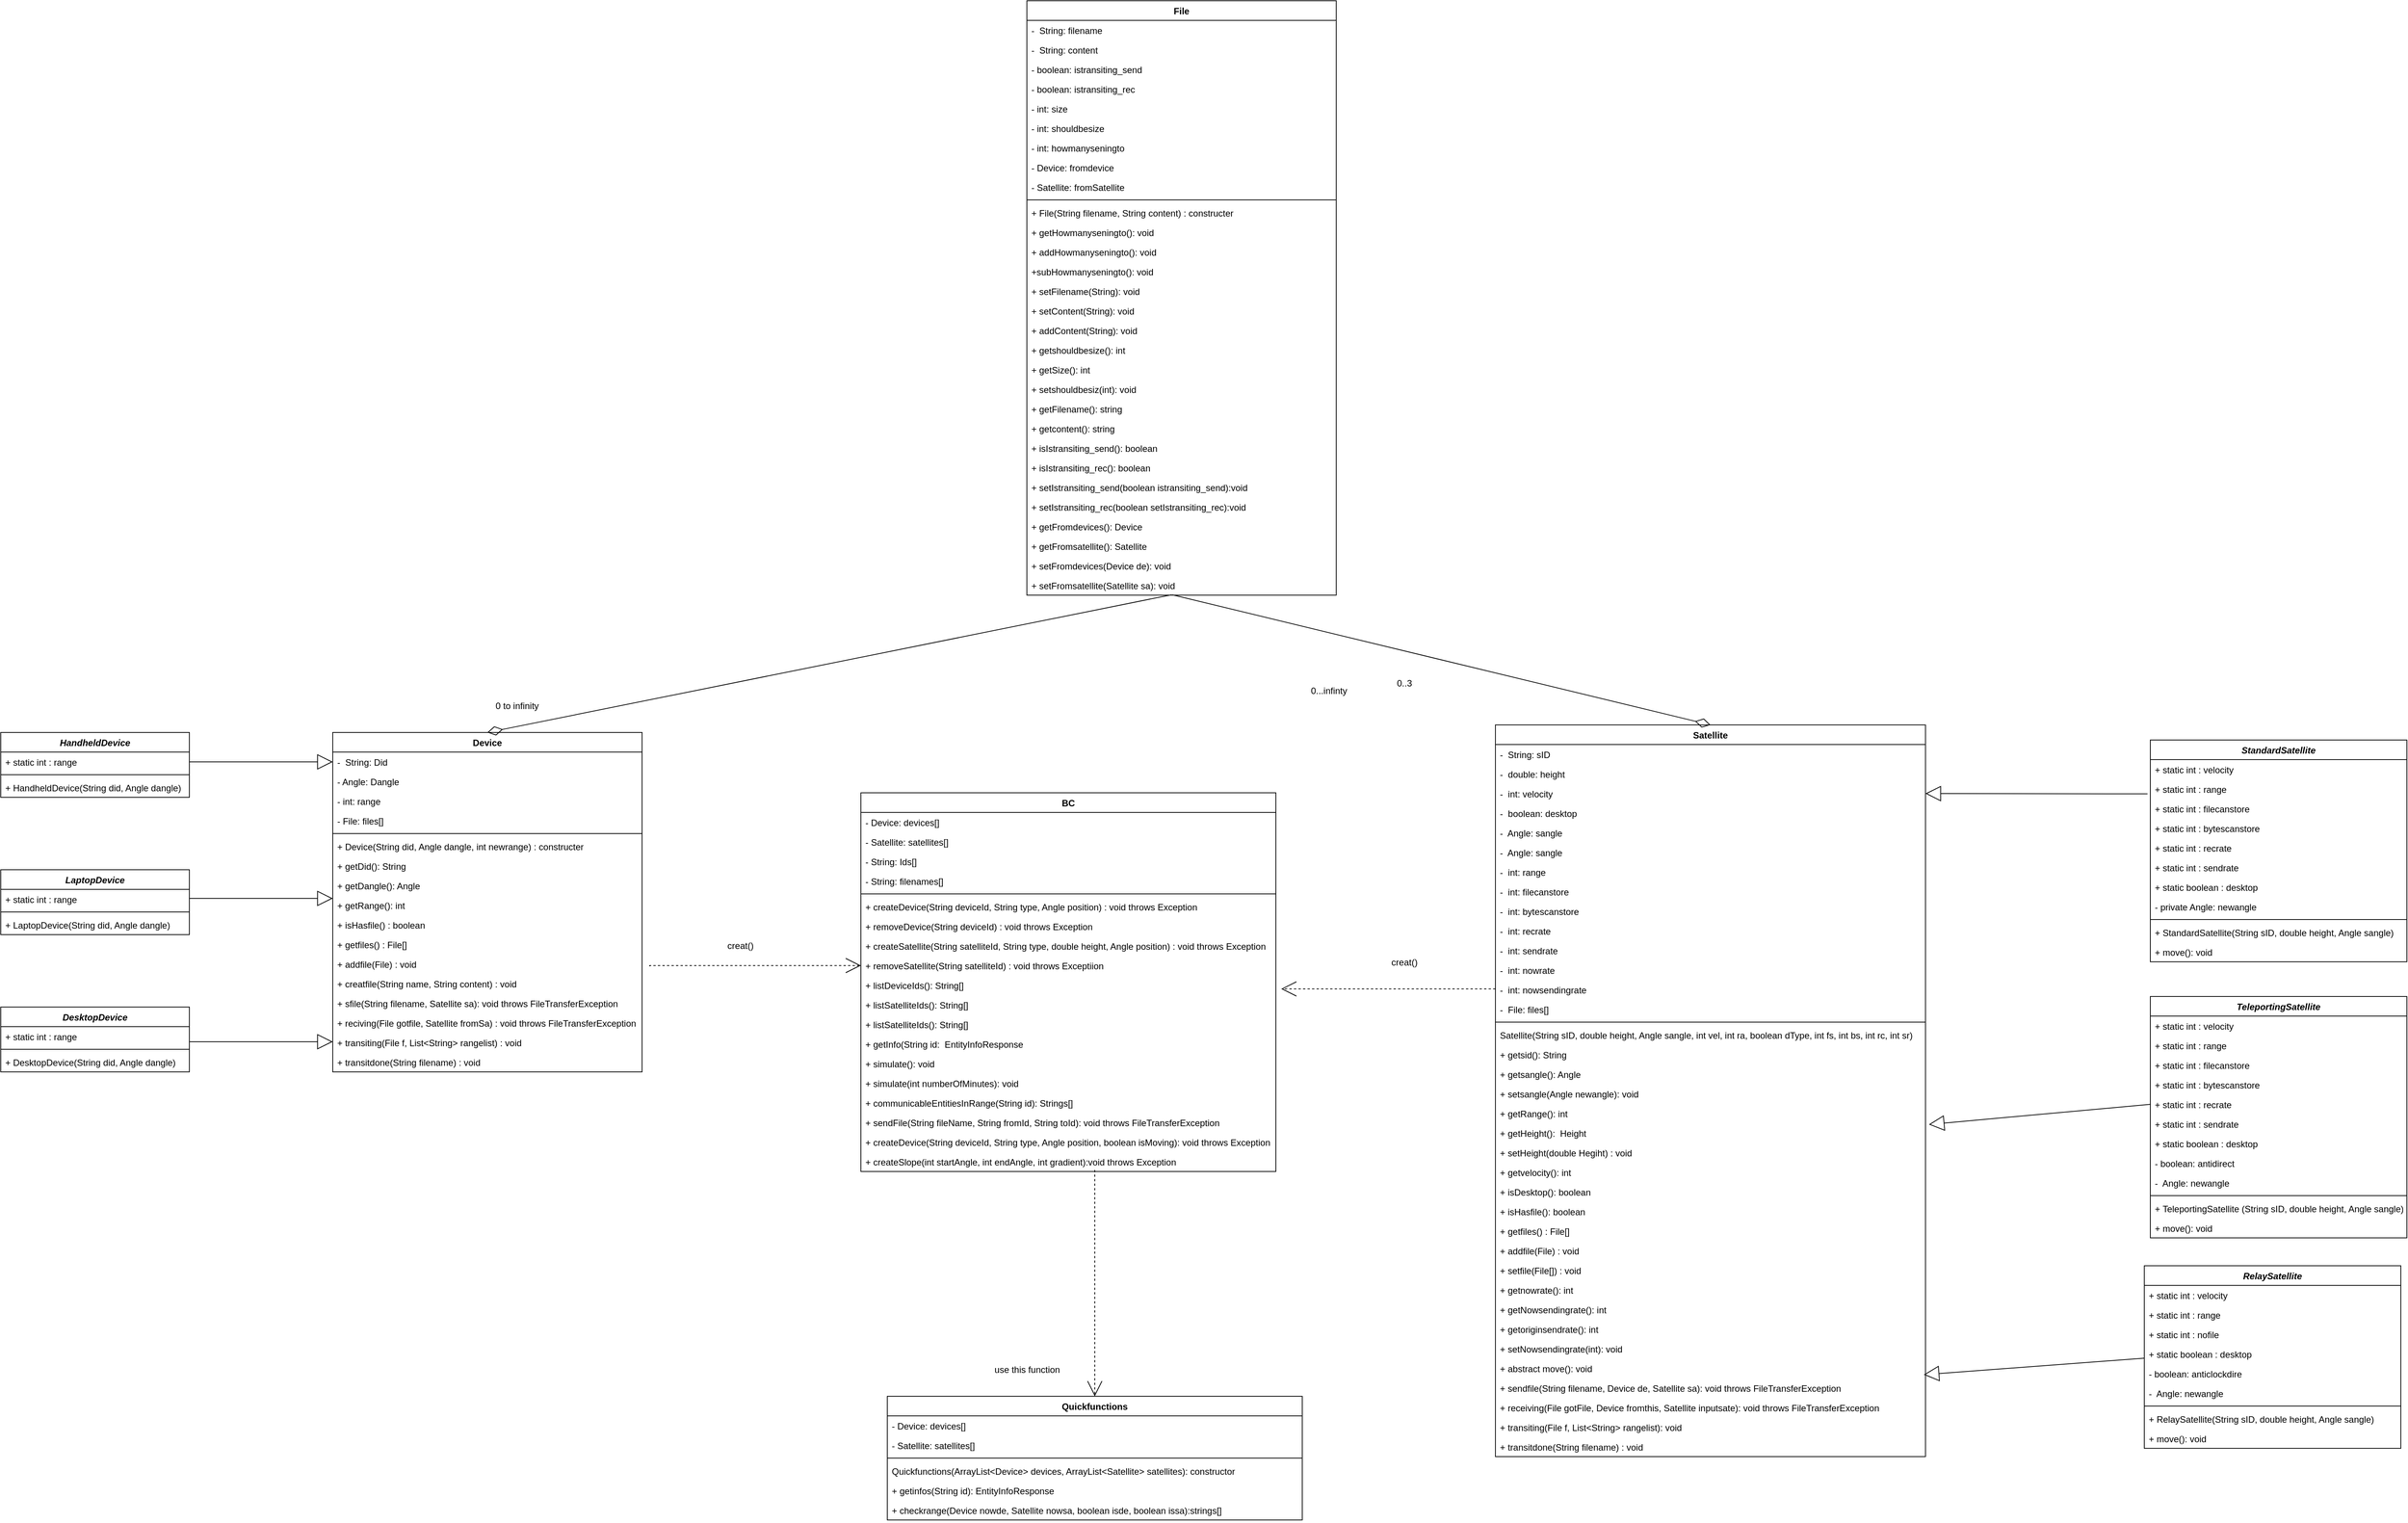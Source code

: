 <mxfile>
    <diagram id="swH7MTI8-7Vg_XgG2Zjn" name="Page-1">
        <mxGraphModel dx="3031" dy="1953" grid="1" gridSize="10" guides="1" tooltips="1" connect="1" arrows="1" fold="1" page="1" pageScale="1" pageWidth="827" pageHeight="1169" math="0" shadow="0">
            <root>
                <mxCell id="0"/>
                <mxCell id="1" parent="0"/>
                <mxCell id="2" value="Device" style="swimlane;fontStyle=1;align=center;verticalAlign=top;childLayout=stackLayout;horizontal=1;startSize=26;horizontalStack=0;resizeParent=1;resizeParentMax=0;resizeLast=0;collapsible=1;marginBottom=0;" vertex="1" parent="1">
                    <mxGeometry x="-300" y="220" width="410" height="450" as="geometry"/>
                </mxCell>
                <mxCell id="3" value="-  String: Did" style="text;strokeColor=none;fillColor=none;align=left;verticalAlign=top;spacingLeft=4;spacingRight=4;overflow=hidden;rotatable=0;points=[[0,0.5],[1,0.5]];portConstraint=eastwest;" vertex="1" parent="2">
                    <mxGeometry y="26" width="410" height="26" as="geometry"/>
                </mxCell>
                <mxCell id="7" value="- Angle: Dangle" style="text;strokeColor=none;fillColor=none;align=left;verticalAlign=top;spacingLeft=4;spacingRight=4;overflow=hidden;rotatable=0;points=[[0,0.5],[1,0.5]];portConstraint=eastwest;" vertex="1" parent="2">
                    <mxGeometry y="52" width="410" height="26" as="geometry"/>
                </mxCell>
                <mxCell id="8" value="- int: range" style="text;strokeColor=none;fillColor=none;align=left;verticalAlign=top;spacingLeft=4;spacingRight=4;overflow=hidden;rotatable=0;points=[[0,0.5],[1,0.5]];portConstraint=eastwest;" vertex="1" parent="2">
                    <mxGeometry y="78" width="410" height="26" as="geometry"/>
                </mxCell>
                <mxCell id="4" value="- File: files[]" style="text;strokeColor=none;fillColor=none;align=left;verticalAlign=top;spacingLeft=4;spacingRight=4;overflow=hidden;rotatable=0;points=[[0,0.5],[1,0.5]];portConstraint=eastwest;" vertex="1" parent="2">
                    <mxGeometry y="104" width="410" height="26" as="geometry"/>
                </mxCell>
                <mxCell id="5" value="" style="line;strokeWidth=1;fillColor=none;align=left;verticalAlign=middle;spacingTop=-1;spacingLeft=3;spacingRight=3;rotatable=0;labelPosition=right;points=[];portConstraint=eastwest;strokeColor=inherit;" vertex="1" parent="2">
                    <mxGeometry y="130" width="410" height="8" as="geometry"/>
                </mxCell>
                <mxCell id="6" value="+ Device(String did, Angle dangle, int newrange) : constructer" style="text;strokeColor=none;fillColor=none;align=left;verticalAlign=top;spacingLeft=4;spacingRight=4;overflow=hidden;rotatable=0;points=[[0,0.5],[1,0.5]];portConstraint=eastwest;" vertex="1" parent="2">
                    <mxGeometry y="138" width="410" height="26" as="geometry"/>
                </mxCell>
                <mxCell id="10" value="+ getDid(): String" style="text;strokeColor=none;fillColor=none;align=left;verticalAlign=top;spacingLeft=4;spacingRight=4;overflow=hidden;rotatable=0;points=[[0,0.5],[1,0.5]];portConstraint=eastwest;" vertex="1" parent="2">
                    <mxGeometry y="164" width="410" height="26" as="geometry"/>
                </mxCell>
                <mxCell id="11" value="+ getDangle(): Angle" style="text;strokeColor=none;fillColor=none;align=left;verticalAlign=top;spacingLeft=4;spacingRight=4;overflow=hidden;rotatable=0;points=[[0,0.5],[1,0.5]];portConstraint=eastwest;" vertex="1" parent="2">
                    <mxGeometry y="190" width="410" height="26" as="geometry"/>
                </mxCell>
                <mxCell id="13" value="+ getRange(): int" style="text;strokeColor=none;fillColor=none;align=left;verticalAlign=top;spacingLeft=4;spacingRight=4;overflow=hidden;rotatable=0;points=[[0,0.5],[1,0.5]];portConstraint=eastwest;" vertex="1" parent="2">
                    <mxGeometry y="216" width="410" height="26" as="geometry"/>
                </mxCell>
                <mxCell id="14" value="+ isHasfile() : boolean" style="text;strokeColor=none;fillColor=none;align=left;verticalAlign=top;spacingLeft=4;spacingRight=4;overflow=hidden;rotatable=0;points=[[0,0.5],[1,0.5]];portConstraint=eastwest;" vertex="1" parent="2">
                    <mxGeometry y="242" width="410" height="26" as="geometry"/>
                </mxCell>
                <mxCell id="15" value="+ getfiles() : File[]" style="text;strokeColor=none;fillColor=none;align=left;verticalAlign=top;spacingLeft=4;spacingRight=4;overflow=hidden;rotatable=0;points=[[0,0.5],[1,0.5]];portConstraint=eastwest;" vertex="1" parent="2">
                    <mxGeometry y="268" width="410" height="26" as="geometry"/>
                </mxCell>
                <mxCell id="16" value="+ addfile(File) : void" style="text;strokeColor=none;fillColor=none;align=left;verticalAlign=top;spacingLeft=4;spacingRight=4;overflow=hidden;rotatable=0;points=[[0,0.5],[1,0.5]];portConstraint=eastwest;" vertex="1" parent="2">
                    <mxGeometry y="294" width="410" height="26" as="geometry"/>
                </mxCell>
                <mxCell id="17" value="+ creatfile(String name, String content) : void" style="text;strokeColor=none;fillColor=none;align=left;verticalAlign=top;spacingLeft=4;spacingRight=4;overflow=hidden;rotatable=0;points=[[0,0.5],[1,0.5]];portConstraint=eastwest;" vertex="1" parent="2">
                    <mxGeometry y="320" width="410" height="26" as="geometry"/>
                </mxCell>
                <mxCell id="18" value="+ sfile(String filename, Satellite sa): void throws FileTransferException " style="text;strokeColor=none;fillColor=none;align=left;verticalAlign=top;spacingLeft=4;spacingRight=4;overflow=hidden;rotatable=0;points=[[0,0.5],[1,0.5]];portConstraint=eastwest;" vertex="1" parent="2">
                    <mxGeometry y="346" width="410" height="26" as="geometry"/>
                </mxCell>
                <mxCell id="19" value="+ reciving(File gotfile, Satellite fromSa) : void throws FileTransferException " style="text;strokeColor=none;fillColor=none;align=left;verticalAlign=top;spacingLeft=4;spacingRight=4;overflow=hidden;rotatable=0;points=[[0,0.5],[1,0.5]];portConstraint=eastwest;" vertex="1" parent="2">
                    <mxGeometry y="372" width="410" height="26" as="geometry"/>
                </mxCell>
                <mxCell id="20" value="+ transiting(File f, List&lt;String&gt; rangelist) : void" style="text;strokeColor=none;fillColor=none;align=left;verticalAlign=top;spacingLeft=4;spacingRight=4;overflow=hidden;rotatable=0;points=[[0,0.5],[1,0.5]];portConstraint=eastwest;" vertex="1" parent="2">
                    <mxGeometry y="398" width="410" height="26" as="geometry"/>
                </mxCell>
                <mxCell id="21" value="+ transitdone(String filename) : void" style="text;strokeColor=none;fillColor=none;align=left;verticalAlign=top;spacingLeft=4;spacingRight=4;overflow=hidden;rotatable=0;points=[[0,0.5],[1,0.5]];portConstraint=eastwest;" vertex="1" parent="2">
                    <mxGeometry y="424" width="410" height="26" as="geometry"/>
                </mxCell>
                <mxCell id="22" value="DesktopDevice" style="swimlane;fontStyle=3;align=center;verticalAlign=top;childLayout=stackLayout;horizontal=1;startSize=26;horizontalStack=0;resizeParent=1;resizeParentMax=0;resizeLast=0;collapsible=1;marginBottom=0;" vertex="1" parent="1">
                    <mxGeometry x="-740" y="584" width="250" height="86" as="geometry"/>
                </mxCell>
                <mxCell id="24" value="+ static int : range" style="text;strokeColor=none;fillColor=none;align=left;verticalAlign=top;spacingLeft=4;spacingRight=4;overflow=hidden;rotatable=0;points=[[0,0.5],[1,0.5]];portConstraint=eastwest;" vertex="1" parent="22">
                    <mxGeometry y="26" width="250" height="26" as="geometry"/>
                </mxCell>
                <mxCell id="25" value="" style="line;strokeWidth=1;fillColor=none;align=left;verticalAlign=middle;spacingTop=-1;spacingLeft=3;spacingRight=3;rotatable=0;labelPosition=right;points=[];portConstraint=eastwest;strokeColor=inherit;" vertex="1" parent="22">
                    <mxGeometry y="52" width="250" height="8" as="geometry"/>
                </mxCell>
                <mxCell id="26" value="+ DesktopDevice(String did, Angle dangle)" style="text;strokeColor=none;fillColor=none;align=left;verticalAlign=top;spacingLeft=4;spacingRight=4;overflow=hidden;rotatable=0;points=[[0,0.5],[1,0.5]];portConstraint=eastwest;" vertex="1" parent="22">
                    <mxGeometry y="60" width="250" height="26" as="geometry"/>
                </mxCell>
                <mxCell id="29" value="HandheldDevice" style="swimlane;fontStyle=3;align=center;verticalAlign=top;childLayout=stackLayout;horizontal=1;startSize=26;horizontalStack=0;resizeParent=1;resizeParentMax=0;resizeLast=0;collapsible=1;marginBottom=0;" vertex="1" parent="1">
                    <mxGeometry x="-740" y="220" width="250" height="86" as="geometry"/>
                </mxCell>
                <mxCell id="30" value="+ static int : range" style="text;strokeColor=none;fillColor=none;align=left;verticalAlign=top;spacingLeft=4;spacingRight=4;overflow=hidden;rotatable=0;points=[[0,0.5],[1,0.5]];portConstraint=eastwest;" vertex="1" parent="29">
                    <mxGeometry y="26" width="250" height="26" as="geometry"/>
                </mxCell>
                <mxCell id="31" value="" style="line;strokeWidth=1;fillColor=none;align=left;verticalAlign=middle;spacingTop=-1;spacingLeft=3;spacingRight=3;rotatable=0;labelPosition=right;points=[];portConstraint=eastwest;strokeColor=inherit;" vertex="1" parent="29">
                    <mxGeometry y="52" width="250" height="8" as="geometry"/>
                </mxCell>
                <mxCell id="32" value="+ HandheldDevice(String did, Angle dangle)" style="text;strokeColor=none;fillColor=none;align=left;verticalAlign=top;spacingLeft=4;spacingRight=4;overflow=hidden;rotatable=0;points=[[0,0.5],[1,0.5]];portConstraint=eastwest;" vertex="1" parent="29">
                    <mxGeometry y="60" width="250" height="26" as="geometry"/>
                </mxCell>
                <mxCell id="33" value="LaptopDevice" style="swimlane;fontStyle=3;align=center;verticalAlign=top;childLayout=stackLayout;horizontal=1;startSize=26;horizontalStack=0;resizeParent=1;resizeParentMax=0;resizeLast=0;collapsible=1;marginBottom=0;" vertex="1" parent="1">
                    <mxGeometry x="-740" y="402" width="250" height="86" as="geometry"/>
                </mxCell>
                <mxCell id="34" value="+ static int : range" style="text;strokeColor=none;fillColor=none;align=left;verticalAlign=top;spacingLeft=4;spacingRight=4;overflow=hidden;rotatable=0;points=[[0,0.5],[1,0.5]];portConstraint=eastwest;" vertex="1" parent="33">
                    <mxGeometry y="26" width="250" height="26" as="geometry"/>
                </mxCell>
                <mxCell id="35" value="" style="line;strokeWidth=1;fillColor=none;align=left;verticalAlign=middle;spacingTop=-1;spacingLeft=3;spacingRight=3;rotatable=0;labelPosition=right;points=[];portConstraint=eastwest;strokeColor=inherit;" vertex="1" parent="33">
                    <mxGeometry y="52" width="250" height="8" as="geometry"/>
                </mxCell>
                <mxCell id="36" value="+ LaptopDevice(String did, Angle dangle)" style="text;strokeColor=none;fillColor=none;align=left;verticalAlign=top;spacingLeft=4;spacingRight=4;overflow=hidden;rotatable=0;points=[[0,0.5],[1,0.5]];portConstraint=eastwest;" vertex="1" parent="33">
                    <mxGeometry y="60" width="250" height="26" as="geometry"/>
                </mxCell>
                <mxCell id="38" style="edgeStyle=none;rounded=0;html=1;strokeColor=default;endArrow=block;endFill=0;endSize=18;exitX=1;exitY=0.5;exitDx=0;exitDy=0;entryX=0;entryY=0.5;entryDx=0;entryDy=0;" edge="1" parent="1" source="30" target="3">
                    <mxGeometry relative="1" as="geometry">
                        <Array as="points"/>
                        <mxPoint x="-540" y="527" as="sourcePoint"/>
                        <mxPoint x="-330" y="270" as="targetPoint"/>
                    </mxGeometry>
                </mxCell>
                <mxCell id="39" style="edgeStyle=none;rounded=0;html=1;strokeColor=default;endArrow=block;endFill=0;endSize=18;exitX=1;exitY=0.5;exitDx=0;exitDy=0;entryX=0;entryY=0.5;entryDx=0;entryDy=0;" edge="1" parent="1">
                    <mxGeometry relative="1" as="geometry">
                        <Array as="points"/>
                        <mxPoint x="-490.0" y="440" as="sourcePoint"/>
                        <mxPoint x="-300" y="440" as="targetPoint"/>
                    </mxGeometry>
                </mxCell>
                <mxCell id="40" style="edgeStyle=none;rounded=0;html=1;strokeColor=default;endArrow=block;endFill=0;endSize=18;exitX=1;exitY=0.5;exitDx=0;exitDy=0;entryX=0;entryY=0.5;entryDx=0;entryDy=0;" edge="1" parent="1">
                    <mxGeometry relative="1" as="geometry">
                        <Array as="points"/>
                        <mxPoint x="-490.0" y="630" as="sourcePoint"/>
                        <mxPoint x="-300" y="630" as="targetPoint"/>
                    </mxGeometry>
                </mxCell>
                <mxCell id="41" value="Satellite" style="swimlane;fontStyle=1;align=center;verticalAlign=top;childLayout=stackLayout;horizontal=1;startSize=26;horizontalStack=0;resizeParent=1;resizeParentMax=0;resizeLast=0;collapsible=1;marginBottom=0;" vertex="1" parent="1">
                    <mxGeometry x="1241" y="210" width="570" height="970" as="geometry"/>
                </mxCell>
                <mxCell id="42" value="-  String: sID" style="text;strokeColor=none;fillColor=none;align=left;verticalAlign=top;spacingLeft=4;spacingRight=4;overflow=hidden;rotatable=0;points=[[0,0.5],[1,0.5]];portConstraint=eastwest;" vertex="1" parent="41">
                    <mxGeometry y="26" width="570" height="26" as="geometry"/>
                </mxCell>
                <mxCell id="59" value="-  double: height" style="text;strokeColor=none;fillColor=none;align=left;verticalAlign=top;spacingLeft=4;spacingRight=4;overflow=hidden;rotatable=0;points=[[0,0.5],[1,0.5]];portConstraint=eastwest;" vertex="1" parent="41">
                    <mxGeometry y="52" width="570" height="26" as="geometry"/>
                </mxCell>
                <mxCell id="60" value="-  int: velocity" style="text;strokeColor=none;fillColor=none;align=left;verticalAlign=top;spacingLeft=4;spacingRight=4;overflow=hidden;rotatable=0;points=[[0,0.5],[1,0.5]];portConstraint=eastwest;" vertex="1" parent="41">
                    <mxGeometry y="78" width="570" height="26" as="geometry"/>
                </mxCell>
                <mxCell id="61" value="-  boolean: desktop" style="text;strokeColor=none;fillColor=none;align=left;verticalAlign=top;spacingLeft=4;spacingRight=4;overflow=hidden;rotatable=0;points=[[0,0.5],[1,0.5]];portConstraint=eastwest;" vertex="1" parent="41">
                    <mxGeometry y="104" width="570" height="26" as="geometry"/>
                </mxCell>
                <mxCell id="191" value="-  Angle: sangle" style="text;strokeColor=none;fillColor=none;align=left;verticalAlign=top;spacingLeft=4;spacingRight=4;overflow=hidden;rotatable=0;points=[[0,0.5],[1,0.5]];portConstraint=eastwest;" vertex="1" parent="41">
                    <mxGeometry y="130" width="570" height="26" as="geometry"/>
                </mxCell>
                <mxCell id="43" value="-  Angle: sangle" style="text;strokeColor=none;fillColor=none;align=left;verticalAlign=top;spacingLeft=4;spacingRight=4;overflow=hidden;rotatable=0;points=[[0,0.5],[1,0.5]];portConstraint=eastwest;" vertex="1" parent="41">
                    <mxGeometry y="156" width="570" height="26" as="geometry"/>
                </mxCell>
                <mxCell id="44" value="-  int: range" style="text;strokeColor=none;fillColor=none;align=left;verticalAlign=top;spacingLeft=4;spacingRight=4;overflow=hidden;rotatable=0;points=[[0,0.5],[1,0.5]];portConstraint=eastwest;" vertex="1" parent="41">
                    <mxGeometry y="182" width="570" height="26" as="geometry"/>
                </mxCell>
                <mxCell id="45" value="-  int: filecanstore" style="text;strokeColor=none;fillColor=none;align=left;verticalAlign=top;spacingLeft=4;spacingRight=4;overflow=hidden;rotatable=0;points=[[0,0.5],[1,0.5]];portConstraint=eastwest;" vertex="1" parent="41">
                    <mxGeometry y="208" width="570" height="26" as="geometry"/>
                </mxCell>
                <mxCell id="62" value="-  int: bytescanstore" style="text;strokeColor=none;fillColor=none;align=left;verticalAlign=top;spacingLeft=4;spacingRight=4;overflow=hidden;rotatable=0;points=[[0,0.5],[1,0.5]];portConstraint=eastwest;" vertex="1" parent="41">
                    <mxGeometry y="234" width="570" height="26" as="geometry"/>
                </mxCell>
                <mxCell id="63" value="-  int: recrate" style="text;strokeColor=none;fillColor=none;align=left;verticalAlign=top;spacingLeft=4;spacingRight=4;overflow=hidden;rotatable=0;points=[[0,0.5],[1,0.5]];portConstraint=eastwest;" vertex="1" parent="41">
                    <mxGeometry y="260" width="570" height="26" as="geometry"/>
                </mxCell>
                <mxCell id="64" value="-  int: sendrate" style="text;strokeColor=none;fillColor=none;align=left;verticalAlign=top;spacingLeft=4;spacingRight=4;overflow=hidden;rotatable=0;points=[[0,0.5],[1,0.5]];portConstraint=eastwest;" vertex="1" parent="41">
                    <mxGeometry y="286" width="570" height="26" as="geometry"/>
                </mxCell>
                <mxCell id="65" value="-  int: nowrate" style="text;strokeColor=none;fillColor=none;align=left;verticalAlign=top;spacingLeft=4;spacingRight=4;overflow=hidden;rotatable=0;points=[[0,0.5],[1,0.5]];portConstraint=eastwest;" vertex="1" parent="41">
                    <mxGeometry y="312" width="570" height="26" as="geometry"/>
                </mxCell>
                <mxCell id="66" value="-  int: nowsendingrate" style="text;strokeColor=none;fillColor=none;align=left;verticalAlign=top;spacingLeft=4;spacingRight=4;overflow=hidden;rotatable=0;points=[[0,0.5],[1,0.5]];portConstraint=eastwest;" vertex="1" parent="41">
                    <mxGeometry y="338" width="570" height="26" as="geometry"/>
                </mxCell>
                <mxCell id="67" value="-  File: files[]" style="text;strokeColor=none;fillColor=none;align=left;verticalAlign=top;spacingLeft=4;spacingRight=4;overflow=hidden;rotatable=0;points=[[0,0.5],[1,0.5]];portConstraint=eastwest;" vertex="1" parent="41">
                    <mxGeometry y="364" width="570" height="26" as="geometry"/>
                </mxCell>
                <mxCell id="46" value="" style="line;strokeWidth=1;fillColor=none;align=left;verticalAlign=middle;spacingTop=-1;spacingLeft=3;spacingRight=3;rotatable=0;labelPosition=right;points=[];portConstraint=eastwest;strokeColor=inherit;" vertex="1" parent="41">
                    <mxGeometry y="390" width="570" height="8" as="geometry"/>
                </mxCell>
                <mxCell id="47" value="Satellite(String sID, double height, Angle sangle, int vel, int ra, boolean dType, int fs, int bs, int rc, int sr)" style="text;strokeColor=none;fillColor=none;align=left;verticalAlign=top;spacingLeft=4;spacingRight=4;overflow=hidden;rotatable=0;points=[[0,0.5],[1,0.5]];portConstraint=eastwest;" vertex="1" parent="41">
                    <mxGeometry y="398" width="570" height="26" as="geometry"/>
                </mxCell>
                <mxCell id="48" value="+ getsid(): String" style="text;strokeColor=none;fillColor=none;align=left;verticalAlign=top;spacingLeft=4;spacingRight=4;overflow=hidden;rotatable=0;points=[[0,0.5],[1,0.5]];portConstraint=eastwest;" vertex="1" parent="41">
                    <mxGeometry y="424" width="570" height="26" as="geometry"/>
                </mxCell>
                <mxCell id="49" value="+ getsangle(): Angle" style="text;strokeColor=none;fillColor=none;align=left;verticalAlign=top;spacingLeft=4;spacingRight=4;overflow=hidden;rotatable=0;points=[[0,0.5],[1,0.5]];portConstraint=eastwest;" vertex="1" parent="41">
                    <mxGeometry y="450" width="570" height="26" as="geometry"/>
                </mxCell>
                <mxCell id="73" value="+ setsangle(Angle newangle): void" style="text;strokeColor=none;fillColor=none;align=left;verticalAlign=top;spacingLeft=4;spacingRight=4;overflow=hidden;rotatable=0;points=[[0,0.5],[1,0.5]];portConstraint=eastwest;" vertex="1" parent="41">
                    <mxGeometry y="476" width="570" height="26" as="geometry"/>
                </mxCell>
                <mxCell id="50" value="+ getRange(): int" style="text;strokeColor=none;fillColor=none;align=left;verticalAlign=top;spacingLeft=4;spacingRight=4;overflow=hidden;rotatable=0;points=[[0,0.5],[1,0.5]];portConstraint=eastwest;" vertex="1" parent="41">
                    <mxGeometry y="502" width="570" height="26" as="geometry"/>
                </mxCell>
                <mxCell id="71" value="+ getHeight():  Height" style="text;strokeColor=none;fillColor=none;align=left;verticalAlign=top;spacingLeft=4;spacingRight=4;overflow=hidden;rotatable=0;points=[[0,0.5],[1,0.5]];portConstraint=eastwest;" vertex="1" parent="41">
                    <mxGeometry y="528" width="570" height="26" as="geometry"/>
                </mxCell>
                <mxCell id="72" value="+ setHeight(double Hegiht) : void" style="text;strokeColor=none;fillColor=none;align=left;verticalAlign=top;spacingLeft=4;spacingRight=4;overflow=hidden;rotatable=0;points=[[0,0.5],[1,0.5]];portConstraint=eastwest;" vertex="1" parent="41">
                    <mxGeometry y="554" width="570" height="26" as="geometry"/>
                </mxCell>
                <mxCell id="68" value="+ getvelocity(): int" style="text;strokeColor=none;fillColor=none;align=left;verticalAlign=top;spacingLeft=4;spacingRight=4;overflow=hidden;rotatable=0;points=[[0,0.5],[1,0.5]];portConstraint=eastwest;" vertex="1" parent="41">
                    <mxGeometry y="580" width="570" height="26" as="geometry"/>
                </mxCell>
                <mxCell id="69" value="+ isDesktop(): boolean" style="text;strokeColor=none;fillColor=none;align=left;verticalAlign=top;spacingLeft=4;spacingRight=4;overflow=hidden;rotatable=0;points=[[0,0.5],[1,0.5]];portConstraint=eastwest;" vertex="1" parent="41">
                    <mxGeometry y="606" width="570" height="26" as="geometry"/>
                </mxCell>
                <mxCell id="51" value="+ isHasfile(): boolean" style="text;strokeColor=none;fillColor=none;align=left;verticalAlign=top;spacingLeft=4;spacingRight=4;overflow=hidden;rotatable=0;points=[[0,0.5],[1,0.5]];portConstraint=eastwest;" vertex="1" parent="41">
                    <mxGeometry y="632" width="570" height="26" as="geometry"/>
                </mxCell>
                <mxCell id="52" value="+ getfiles() : File[]" style="text;strokeColor=none;fillColor=none;align=left;verticalAlign=top;spacingLeft=4;spacingRight=4;overflow=hidden;rotatable=0;points=[[0,0.5],[1,0.5]];portConstraint=eastwest;" vertex="1" parent="41">
                    <mxGeometry y="658" width="570" height="26" as="geometry"/>
                </mxCell>
                <mxCell id="53" value="+ addfile(File) : void" style="text;strokeColor=none;fillColor=none;align=left;verticalAlign=top;spacingLeft=4;spacingRight=4;overflow=hidden;rotatable=0;points=[[0,0.5],[1,0.5]];portConstraint=eastwest;" vertex="1" parent="41">
                    <mxGeometry y="684" width="570" height="26" as="geometry"/>
                </mxCell>
                <mxCell id="70" value="+ setfile(File[]) : void" style="text;strokeColor=none;fillColor=none;align=left;verticalAlign=top;spacingLeft=4;spacingRight=4;overflow=hidden;rotatable=0;points=[[0,0.5],[1,0.5]];portConstraint=eastwest;" vertex="1" parent="41">
                    <mxGeometry y="710" width="570" height="26" as="geometry"/>
                </mxCell>
                <mxCell id="74" value="+ getnowrate(): int" style="text;strokeColor=none;fillColor=none;align=left;verticalAlign=top;spacingLeft=4;spacingRight=4;overflow=hidden;rotatable=0;points=[[0,0.5],[1,0.5]];portConstraint=eastwest;" vertex="1" parent="41">
                    <mxGeometry y="736" width="570" height="26" as="geometry"/>
                </mxCell>
                <mxCell id="77" value="+ getNowsendingrate(): int" style="text;strokeColor=none;fillColor=none;align=left;verticalAlign=top;spacingLeft=4;spacingRight=4;overflow=hidden;rotatable=0;points=[[0,0.5],[1,0.5]];portConstraint=eastwest;" vertex="1" parent="41">
                    <mxGeometry y="762" width="570" height="26" as="geometry"/>
                </mxCell>
                <mxCell id="76" value="+ getoriginsendrate(): int" style="text;strokeColor=none;fillColor=none;align=left;verticalAlign=top;spacingLeft=4;spacingRight=4;overflow=hidden;rotatable=0;points=[[0,0.5],[1,0.5]];portConstraint=eastwest;" vertex="1" parent="41">
                    <mxGeometry y="788" width="570" height="26" as="geometry"/>
                </mxCell>
                <mxCell id="78" value="+ setNowsendingrate(int): void&#10;&#10;" style="text;strokeColor=none;fillColor=none;align=left;verticalAlign=top;spacingLeft=4;spacingRight=4;overflow=hidden;rotatable=0;points=[[0,0.5],[1,0.5]];portConstraint=eastwest;" vertex="1" parent="41">
                    <mxGeometry y="814" width="570" height="26" as="geometry"/>
                </mxCell>
                <mxCell id="75" value="+ abstract move(): void" style="text;strokeColor=none;fillColor=none;align=left;verticalAlign=top;spacingLeft=4;spacingRight=4;overflow=hidden;rotatable=0;points=[[0,0.5],[1,0.5]];portConstraint=eastwest;" vertex="1" parent="41">
                    <mxGeometry y="840" width="570" height="26" as="geometry"/>
                </mxCell>
                <mxCell id="55" value="+ sendfile(String filename, Device de, Satellite sa): void throws FileTransferException " style="text;strokeColor=none;fillColor=none;align=left;verticalAlign=top;spacingLeft=4;spacingRight=4;overflow=hidden;rotatable=0;points=[[0,0.5],[1,0.5]];portConstraint=eastwest;" vertex="1" parent="41">
                    <mxGeometry y="866" width="570" height="26" as="geometry"/>
                </mxCell>
                <mxCell id="56" value="+ receiving(File gotFile, Device fromthis, Satellite inputsate): void throws FileTransferException " style="text;strokeColor=none;fillColor=none;align=left;verticalAlign=top;spacingLeft=4;spacingRight=4;overflow=hidden;rotatable=0;points=[[0,0.5],[1,0.5]];portConstraint=eastwest;" vertex="1" parent="41">
                    <mxGeometry y="892" width="570" height="26" as="geometry"/>
                </mxCell>
                <mxCell id="57" value="+ transiting(File f, List&lt;String&gt; rangelist): void&#10;" style="text;strokeColor=none;fillColor=none;align=left;verticalAlign=top;spacingLeft=4;spacingRight=4;overflow=hidden;rotatable=0;points=[[0,0.5],[1,0.5]];portConstraint=eastwest;" vertex="1" parent="41">
                    <mxGeometry y="918" width="570" height="26" as="geometry"/>
                </mxCell>
                <mxCell id="58" value="+ transitdone(String filename) : void" style="text;strokeColor=none;fillColor=none;align=left;verticalAlign=top;spacingLeft=4;spacingRight=4;overflow=hidden;rotatable=0;points=[[0,0.5],[1,0.5]];portConstraint=eastwest;" vertex="1" parent="41">
                    <mxGeometry y="944" width="570" height="26" as="geometry"/>
                </mxCell>
                <mxCell id="79" value="StandardSatellite" style="swimlane;fontStyle=3;align=center;verticalAlign=top;childLayout=stackLayout;horizontal=1;startSize=26;horizontalStack=0;resizeParent=1;resizeParentMax=0;resizeLast=0;collapsible=1;marginBottom=0;" vertex="1" parent="1">
                    <mxGeometry x="2109" y="230" width="340" height="294" as="geometry"/>
                </mxCell>
                <mxCell id="80" value="+ static int : velocity" style="text;strokeColor=none;fillColor=none;align=left;verticalAlign=top;spacingLeft=4;spacingRight=4;overflow=hidden;rotatable=0;points=[[0,0.5],[1,0.5]];portConstraint=eastwest;" vertex="1" parent="79">
                    <mxGeometry y="26" width="340" height="26" as="geometry"/>
                </mxCell>
                <mxCell id="83" value="+ static int : range" style="text;strokeColor=none;fillColor=none;align=left;verticalAlign=top;spacingLeft=4;spacingRight=4;overflow=hidden;rotatable=0;points=[[0,0.5],[1,0.5]];portConstraint=eastwest;" vertex="1" parent="79">
                    <mxGeometry y="52" width="340" height="26" as="geometry"/>
                </mxCell>
                <mxCell id="84" value="+ static int : filecanstore" style="text;strokeColor=none;fillColor=none;align=left;verticalAlign=top;spacingLeft=4;spacingRight=4;overflow=hidden;rotatable=0;points=[[0,0.5],[1,0.5]];portConstraint=eastwest;" vertex="1" parent="79">
                    <mxGeometry y="78" width="340" height="26" as="geometry"/>
                </mxCell>
                <mxCell id="85" value="+ static int : bytescanstore" style="text;strokeColor=none;fillColor=none;align=left;verticalAlign=top;spacingLeft=4;spacingRight=4;overflow=hidden;rotatable=0;points=[[0,0.5],[1,0.5]];portConstraint=eastwest;" vertex="1" parent="79">
                    <mxGeometry y="104" width="340" height="26" as="geometry"/>
                </mxCell>
                <mxCell id="86" value="+ static int : recrate" style="text;strokeColor=none;fillColor=none;align=left;verticalAlign=top;spacingLeft=4;spacingRight=4;overflow=hidden;rotatable=0;points=[[0,0.5],[1,0.5]];portConstraint=eastwest;" vertex="1" parent="79">
                    <mxGeometry y="130" width="340" height="26" as="geometry"/>
                </mxCell>
                <mxCell id="87" value="+ static int : sendrate" style="text;strokeColor=none;fillColor=none;align=left;verticalAlign=top;spacingLeft=4;spacingRight=4;overflow=hidden;rotatable=0;points=[[0,0.5],[1,0.5]];portConstraint=eastwest;" vertex="1" parent="79">
                    <mxGeometry y="156" width="340" height="26" as="geometry"/>
                </mxCell>
                <mxCell id="88" value="+ static boolean : desktop" style="text;strokeColor=none;fillColor=none;align=left;verticalAlign=top;spacingLeft=4;spacingRight=4;overflow=hidden;rotatable=0;points=[[0,0.5],[1,0.5]];portConstraint=eastwest;" vertex="1" parent="79">
                    <mxGeometry y="182" width="340" height="26" as="geometry"/>
                </mxCell>
                <mxCell id="89" value="- private Angle: newangle" style="text;strokeColor=none;fillColor=none;align=left;verticalAlign=top;spacingLeft=4;spacingRight=4;overflow=hidden;rotatable=0;points=[[0,0.5],[1,0.5]];portConstraint=eastwest;" vertex="1" parent="79">
                    <mxGeometry y="208" width="340" height="26" as="geometry"/>
                </mxCell>
                <mxCell id="81" value="" style="line;strokeWidth=1;fillColor=none;align=left;verticalAlign=middle;spacingTop=-1;spacingLeft=3;spacingRight=3;rotatable=0;labelPosition=right;points=[];portConstraint=eastwest;strokeColor=inherit;" vertex="1" parent="79">
                    <mxGeometry y="234" width="340" height="8" as="geometry"/>
                </mxCell>
                <mxCell id="82" value="+ StandardSatellite(String sID, double height, Angle sangle)" style="text;strokeColor=none;fillColor=none;align=left;verticalAlign=top;spacingLeft=4;spacingRight=4;overflow=hidden;rotatable=0;points=[[0,0.5],[1,0.5]];portConstraint=eastwest;" vertex="1" parent="79">
                    <mxGeometry y="242" width="340" height="26" as="geometry"/>
                </mxCell>
                <mxCell id="90" value="+ move(): void" style="text;strokeColor=none;fillColor=none;align=left;verticalAlign=top;spacingLeft=4;spacingRight=4;overflow=hidden;rotatable=0;points=[[0,0.5],[1,0.5]];portConstraint=eastwest;" vertex="1" parent="79">
                    <mxGeometry y="268" width="340" height="26" as="geometry"/>
                </mxCell>
                <mxCell id="91" value="TeleportingSatellite" style="swimlane;fontStyle=3;align=center;verticalAlign=top;childLayout=stackLayout;horizontal=1;startSize=26;horizontalStack=0;resizeParent=1;resizeParentMax=0;resizeLast=0;collapsible=1;marginBottom=0;" vertex="1" parent="1">
                    <mxGeometry x="2109" y="570" width="340" height="320" as="geometry"/>
                </mxCell>
                <mxCell id="92" value="+ static int : velocity" style="text;strokeColor=none;fillColor=none;align=left;verticalAlign=top;spacingLeft=4;spacingRight=4;overflow=hidden;rotatable=0;points=[[0,0.5],[1,0.5]];portConstraint=eastwest;" vertex="1" parent="91">
                    <mxGeometry y="26" width="340" height="26" as="geometry"/>
                </mxCell>
                <mxCell id="93" value="+ static int : range" style="text;strokeColor=none;fillColor=none;align=left;verticalAlign=top;spacingLeft=4;spacingRight=4;overflow=hidden;rotatable=0;points=[[0,0.5],[1,0.5]];portConstraint=eastwest;" vertex="1" parent="91">
                    <mxGeometry y="52" width="340" height="26" as="geometry"/>
                </mxCell>
                <mxCell id="94" value="+ static int : filecanstore" style="text;strokeColor=none;fillColor=none;align=left;verticalAlign=top;spacingLeft=4;spacingRight=4;overflow=hidden;rotatable=0;points=[[0,0.5],[1,0.5]];portConstraint=eastwest;" vertex="1" parent="91">
                    <mxGeometry y="78" width="340" height="26" as="geometry"/>
                </mxCell>
                <mxCell id="95" value="+ static int : bytescanstore" style="text;strokeColor=none;fillColor=none;align=left;verticalAlign=top;spacingLeft=4;spacingRight=4;overflow=hidden;rotatable=0;points=[[0,0.5],[1,0.5]];portConstraint=eastwest;" vertex="1" parent="91">
                    <mxGeometry y="104" width="340" height="26" as="geometry"/>
                </mxCell>
                <mxCell id="96" value="+ static int : recrate" style="text;strokeColor=none;fillColor=none;align=left;verticalAlign=top;spacingLeft=4;spacingRight=4;overflow=hidden;rotatable=0;points=[[0,0.5],[1,0.5]];portConstraint=eastwest;" vertex="1" parent="91">
                    <mxGeometry y="130" width="340" height="26" as="geometry"/>
                </mxCell>
                <mxCell id="97" value="+ static int : sendrate" style="text;strokeColor=none;fillColor=none;align=left;verticalAlign=top;spacingLeft=4;spacingRight=4;overflow=hidden;rotatable=0;points=[[0,0.5],[1,0.5]];portConstraint=eastwest;" vertex="1" parent="91">
                    <mxGeometry y="156" width="340" height="26" as="geometry"/>
                </mxCell>
                <mxCell id="98" value="+ static boolean : desktop" style="text;strokeColor=none;fillColor=none;align=left;verticalAlign=top;spacingLeft=4;spacingRight=4;overflow=hidden;rotatable=0;points=[[0,0.5],[1,0.5]];portConstraint=eastwest;" vertex="1" parent="91">
                    <mxGeometry y="182" width="340" height="26" as="geometry"/>
                </mxCell>
                <mxCell id="99" value="- boolean: antidirect" style="text;strokeColor=none;fillColor=none;align=left;verticalAlign=top;spacingLeft=4;spacingRight=4;overflow=hidden;rotatable=0;points=[[0,0.5],[1,0.5]];portConstraint=eastwest;" vertex="1" parent="91">
                    <mxGeometry y="208" width="340" height="26" as="geometry"/>
                </mxCell>
                <mxCell id="103" value="-  Angle: newangle" style="text;strokeColor=none;fillColor=none;align=left;verticalAlign=top;spacingLeft=4;spacingRight=4;overflow=hidden;rotatable=0;points=[[0,0.5],[1,0.5]];portConstraint=eastwest;" vertex="1" parent="91">
                    <mxGeometry y="234" width="340" height="26" as="geometry"/>
                </mxCell>
                <mxCell id="100" value="" style="line;strokeWidth=1;fillColor=none;align=left;verticalAlign=middle;spacingTop=-1;spacingLeft=3;spacingRight=3;rotatable=0;labelPosition=right;points=[];portConstraint=eastwest;strokeColor=inherit;" vertex="1" parent="91">
                    <mxGeometry y="260" width="340" height="8" as="geometry"/>
                </mxCell>
                <mxCell id="101" value="+ TeleportingSatellite (String sID, double height, Angle sangle)" style="text;strokeColor=none;fillColor=none;align=left;verticalAlign=top;spacingLeft=4;spacingRight=4;overflow=hidden;rotatable=0;points=[[0,0.5],[1,0.5]];portConstraint=eastwest;" vertex="1" parent="91">
                    <mxGeometry y="268" width="340" height="26" as="geometry"/>
                </mxCell>
                <mxCell id="102" value="+ move(): void" style="text;strokeColor=none;fillColor=none;align=left;verticalAlign=top;spacingLeft=4;spacingRight=4;overflow=hidden;rotatable=0;points=[[0,0.5],[1,0.5]];portConstraint=eastwest;" vertex="1" parent="91">
                    <mxGeometry y="294" width="340" height="26" as="geometry"/>
                </mxCell>
                <mxCell id="104" value="RelaySatellite" style="swimlane;fontStyle=3;align=center;verticalAlign=top;childLayout=stackLayout;horizontal=1;startSize=26;horizontalStack=0;resizeParent=1;resizeParentMax=0;resizeLast=0;collapsible=1;marginBottom=0;" vertex="1" parent="1">
                    <mxGeometry x="2101" y="927" width="340" height="242" as="geometry"/>
                </mxCell>
                <mxCell id="105" value="+ static int : velocity" style="text;strokeColor=none;fillColor=none;align=left;verticalAlign=top;spacingLeft=4;spacingRight=4;overflow=hidden;rotatable=0;points=[[0,0.5],[1,0.5]];portConstraint=eastwest;" vertex="1" parent="104">
                    <mxGeometry y="26" width="340" height="26" as="geometry"/>
                </mxCell>
                <mxCell id="106" value="+ static int : range" style="text;strokeColor=none;fillColor=none;align=left;verticalAlign=top;spacingLeft=4;spacingRight=4;overflow=hidden;rotatable=0;points=[[0,0.5],[1,0.5]];portConstraint=eastwest;" vertex="1" parent="104">
                    <mxGeometry y="52" width="340" height="26" as="geometry"/>
                </mxCell>
                <mxCell id="107" value="+ static int : nofile" style="text;strokeColor=none;fillColor=none;align=left;verticalAlign=top;spacingLeft=4;spacingRight=4;overflow=hidden;rotatable=0;points=[[0,0.5],[1,0.5]];portConstraint=eastwest;" vertex="1" parent="104">
                    <mxGeometry y="78" width="340" height="26" as="geometry"/>
                </mxCell>
                <mxCell id="111" value="+ static boolean : desktop" style="text;strokeColor=none;fillColor=none;align=left;verticalAlign=top;spacingLeft=4;spacingRight=4;overflow=hidden;rotatable=0;points=[[0,0.5],[1,0.5]];portConstraint=eastwest;" vertex="1" parent="104">
                    <mxGeometry y="104" width="340" height="26" as="geometry"/>
                </mxCell>
                <mxCell id="112" value="- boolean: anticlockdire" style="text;strokeColor=none;fillColor=none;align=left;verticalAlign=top;spacingLeft=4;spacingRight=4;overflow=hidden;rotatable=0;points=[[0,0.5],[1,0.5]];portConstraint=eastwest;" vertex="1" parent="104">
                    <mxGeometry y="130" width="340" height="26" as="geometry"/>
                </mxCell>
                <mxCell id="113" value="-  Angle: newangle" style="text;strokeColor=none;fillColor=none;align=left;verticalAlign=top;spacingLeft=4;spacingRight=4;overflow=hidden;rotatable=0;points=[[0,0.5],[1,0.5]];portConstraint=eastwest;" vertex="1" parent="104">
                    <mxGeometry y="156" width="340" height="26" as="geometry"/>
                </mxCell>
                <mxCell id="114" value="" style="line;strokeWidth=1;fillColor=none;align=left;verticalAlign=middle;spacingTop=-1;spacingLeft=3;spacingRight=3;rotatable=0;labelPosition=right;points=[];portConstraint=eastwest;strokeColor=inherit;" vertex="1" parent="104">
                    <mxGeometry y="182" width="340" height="8" as="geometry"/>
                </mxCell>
                <mxCell id="115" value="+ RelaySatellite(String sID, double height, Angle sangle)" style="text;strokeColor=none;fillColor=none;align=left;verticalAlign=top;spacingLeft=4;spacingRight=4;overflow=hidden;rotatable=0;points=[[0,0.5],[1,0.5]];portConstraint=eastwest;" vertex="1" parent="104">
                    <mxGeometry y="190" width="340" height="26" as="geometry"/>
                </mxCell>
                <mxCell id="116" value="+ move(): void" style="text;strokeColor=none;fillColor=none;align=left;verticalAlign=top;spacingLeft=4;spacingRight=4;overflow=hidden;rotatable=0;points=[[0,0.5],[1,0.5]];portConstraint=eastwest;" vertex="1" parent="104">
                    <mxGeometry y="216" width="340" height="26" as="geometry"/>
                </mxCell>
                <mxCell id="117" style="edgeStyle=none;rounded=0;html=1;strokeColor=default;endArrow=block;endFill=0;endSize=18;exitX=-0.011;exitY=-0.253;exitDx=0;exitDy=0;entryX=1;entryY=0.5;entryDx=0;entryDy=0;exitPerimeter=0;" edge="1" parent="1" source="84" target="60">
                    <mxGeometry relative="1" as="geometry">
                        <Array as="points"/>
                        <mxPoint x="1791" y="370" as="sourcePoint"/>
                        <mxPoint x="1981" y="370" as="targetPoint"/>
                    </mxGeometry>
                </mxCell>
                <mxCell id="118" style="edgeStyle=none;rounded=0;html=1;strokeColor=default;endArrow=block;endFill=0;endSize=18;exitX=0;exitY=0.5;exitDx=0;exitDy=0;entryX=1.008;entryY=0.064;entryDx=0;entryDy=0;entryPerimeter=0;" edge="1" parent="1" source="96" target="71">
                    <mxGeometry relative="1" as="geometry">
                        <Array as="points"/>
                        <mxPoint x="2127.26" y="311.422" as="sourcePoint"/>
                        <mxPoint x="1821" y="311" as="targetPoint"/>
                    </mxGeometry>
                </mxCell>
                <mxCell id="119" style="edgeStyle=none;rounded=0;html=1;strokeColor=default;endArrow=block;endFill=0;endSize=18;exitX=0;exitY=-0.288;exitDx=0;exitDy=0;entryX=0.996;entryY=-0.179;entryDx=0;entryDy=0;exitPerimeter=0;entryPerimeter=0;" edge="1" parent="1" source="112" target="55">
                    <mxGeometry relative="1" as="geometry">
                        <Array as="points"/>
                        <mxPoint x="2117.26" y="1130.422" as="sourcePoint"/>
                        <mxPoint x="1811" y="1130" as="targetPoint"/>
                    </mxGeometry>
                </mxCell>
                <mxCell id="120" value="File" style="swimlane;fontStyle=1;align=center;verticalAlign=top;childLayout=stackLayout;horizontal=1;startSize=26;horizontalStack=0;resizeParent=1;resizeParentMax=0;resizeLast=0;collapsible=1;marginBottom=0;" vertex="1" parent="1">
                    <mxGeometry x="620" y="-750" width="410" height="788" as="geometry"/>
                </mxCell>
                <mxCell id="121" value="-  String: filename" style="text;strokeColor=none;fillColor=none;align=left;verticalAlign=top;spacingLeft=4;spacingRight=4;overflow=hidden;rotatable=0;points=[[0,0.5],[1,0.5]];portConstraint=eastwest;" vertex="1" parent="120">
                    <mxGeometry y="26" width="410" height="26" as="geometry"/>
                </mxCell>
                <mxCell id="138" value="-  String: content" style="text;strokeColor=none;fillColor=none;align=left;verticalAlign=top;spacingLeft=4;spacingRight=4;overflow=hidden;rotatable=0;points=[[0,0.5],[1,0.5]];portConstraint=eastwest;" vertex="1" parent="120">
                    <mxGeometry y="52" width="410" height="26" as="geometry"/>
                </mxCell>
                <mxCell id="122" value="- boolean: istransiting_send" style="text;strokeColor=none;fillColor=none;align=left;verticalAlign=top;spacingLeft=4;spacingRight=4;overflow=hidden;rotatable=0;points=[[0,0.5],[1,0.5]];portConstraint=eastwest;" vertex="1" parent="120">
                    <mxGeometry y="78" width="410" height="26" as="geometry"/>
                </mxCell>
                <mxCell id="140" value="- boolean: istransiting_rec" style="text;strokeColor=none;fillColor=none;align=left;verticalAlign=top;spacingLeft=4;spacingRight=4;overflow=hidden;rotatable=0;points=[[0,0.5],[1,0.5]];portConstraint=eastwest;" vertex="1" parent="120">
                    <mxGeometry y="104" width="410" height="26" as="geometry"/>
                </mxCell>
                <mxCell id="123" value="- int: size" style="text;strokeColor=none;fillColor=none;align=left;verticalAlign=top;spacingLeft=4;spacingRight=4;overflow=hidden;rotatable=0;points=[[0,0.5],[1,0.5]];portConstraint=eastwest;" vertex="1" parent="120">
                    <mxGeometry y="130" width="410" height="26" as="geometry"/>
                </mxCell>
                <mxCell id="141" value="- int: shouldbesize" style="text;strokeColor=none;fillColor=none;align=left;verticalAlign=top;spacingLeft=4;spacingRight=4;overflow=hidden;rotatable=0;points=[[0,0.5],[1,0.5]];portConstraint=eastwest;" vertex="1" parent="120">
                    <mxGeometry y="156" width="410" height="26" as="geometry"/>
                </mxCell>
                <mxCell id="144" value="- int: howmanyseningto" style="text;strokeColor=none;fillColor=none;align=left;verticalAlign=top;spacingLeft=4;spacingRight=4;overflow=hidden;rotatable=0;points=[[0,0.5],[1,0.5]];portConstraint=eastwest;" vertex="1" parent="120">
                    <mxGeometry y="182" width="410" height="26" as="geometry"/>
                </mxCell>
                <mxCell id="142" value="- Device: fromdevice" style="text;strokeColor=none;fillColor=none;align=left;verticalAlign=top;spacingLeft=4;spacingRight=4;overflow=hidden;rotatable=0;points=[[0,0.5],[1,0.5]];portConstraint=eastwest;" vertex="1" parent="120">
                    <mxGeometry y="208" width="410" height="26" as="geometry"/>
                </mxCell>
                <mxCell id="143" value="- Satellite: fromSatellite" style="text;strokeColor=none;fillColor=none;align=left;verticalAlign=top;spacingLeft=4;spacingRight=4;overflow=hidden;rotatable=0;points=[[0,0.5],[1,0.5]];portConstraint=eastwest;" vertex="1" parent="120">
                    <mxGeometry y="234" width="410" height="26" as="geometry"/>
                </mxCell>
                <mxCell id="125" value="" style="line;strokeWidth=1;fillColor=none;align=left;verticalAlign=middle;spacingTop=-1;spacingLeft=3;spacingRight=3;rotatable=0;labelPosition=right;points=[];portConstraint=eastwest;strokeColor=inherit;" vertex="1" parent="120">
                    <mxGeometry y="260" width="410" height="8" as="geometry"/>
                </mxCell>
                <mxCell id="126" value="+ File(String filename, String content) : constructer" style="text;strokeColor=none;fillColor=none;align=left;verticalAlign=top;spacingLeft=4;spacingRight=4;overflow=hidden;rotatable=0;points=[[0,0.5],[1,0.5]];portConstraint=eastwest;" vertex="1" parent="120">
                    <mxGeometry y="268" width="410" height="26" as="geometry"/>
                </mxCell>
                <mxCell id="129" value="+ getHowmanyseningto(): void" style="text;strokeColor=none;fillColor=none;align=left;verticalAlign=top;spacingLeft=4;spacingRight=4;overflow=hidden;rotatable=0;points=[[0,0.5],[1,0.5]];portConstraint=eastwest;" vertex="1" parent="120">
                    <mxGeometry y="294" width="410" height="26" as="geometry"/>
                </mxCell>
                <mxCell id="145" value="+ addHowmanyseningto(): void&#10;&#10;" style="text;strokeColor=none;fillColor=none;align=left;verticalAlign=top;spacingLeft=4;spacingRight=4;overflow=hidden;rotatable=0;points=[[0,0.5],[1,0.5]];portConstraint=eastwest;" vertex="1" parent="120">
                    <mxGeometry y="320" width="410" height="26" as="geometry"/>
                </mxCell>
                <mxCell id="146" value="+subHowmanyseningto(): void&#10;" style="text;strokeColor=none;fillColor=none;align=left;verticalAlign=top;spacingLeft=4;spacingRight=4;overflow=hidden;rotatable=0;points=[[0,0.5],[1,0.5]];portConstraint=eastwest;" vertex="1" parent="120">
                    <mxGeometry y="346" width="410" height="26" as="geometry"/>
                </mxCell>
                <mxCell id="147" value="+ setFilename(String): void&#10;&#10;" style="text;strokeColor=none;fillColor=none;align=left;verticalAlign=top;spacingLeft=4;spacingRight=4;overflow=hidden;rotatable=0;points=[[0,0.5],[1,0.5]];portConstraint=eastwest;" vertex="1" parent="120">
                    <mxGeometry y="372" width="410" height="26" as="geometry"/>
                </mxCell>
                <mxCell id="148" value="+ setContent(String): void&#10;" style="text;strokeColor=none;fillColor=none;align=left;verticalAlign=top;spacingLeft=4;spacingRight=4;overflow=hidden;rotatable=0;points=[[0,0.5],[1,0.5]];portConstraint=eastwest;" vertex="1" parent="120">
                    <mxGeometry y="398" width="410" height="26" as="geometry"/>
                </mxCell>
                <mxCell id="149" value="+ addContent(String): void&#10;" style="text;strokeColor=none;fillColor=none;align=left;verticalAlign=top;spacingLeft=4;spacingRight=4;overflow=hidden;rotatable=0;points=[[0,0.5],[1,0.5]];portConstraint=eastwest;" vertex="1" parent="120">
                    <mxGeometry y="424" width="410" height="26" as="geometry"/>
                </mxCell>
                <mxCell id="150" value="+ getshouldbesize(): int" style="text;strokeColor=none;fillColor=none;align=left;verticalAlign=top;spacingLeft=4;spacingRight=4;overflow=hidden;rotatable=0;points=[[0,0.5],[1,0.5]];portConstraint=eastwest;" vertex="1" parent="120">
                    <mxGeometry y="450" width="410" height="26" as="geometry"/>
                </mxCell>
                <mxCell id="154" value="+ getSize(): int" style="text;strokeColor=none;fillColor=none;align=left;verticalAlign=top;spacingLeft=4;spacingRight=4;overflow=hidden;rotatable=0;points=[[0,0.5],[1,0.5]];portConstraint=eastwest;" vertex="1" parent="120">
                    <mxGeometry y="476" width="410" height="26" as="geometry"/>
                </mxCell>
                <mxCell id="151" value="+ setshouldbesiz(int): void" style="text;strokeColor=none;fillColor=none;align=left;verticalAlign=top;spacingLeft=4;spacingRight=4;overflow=hidden;rotatable=0;points=[[0,0.5],[1,0.5]];portConstraint=eastwest;" vertex="1" parent="120">
                    <mxGeometry y="502" width="410" height="26" as="geometry"/>
                </mxCell>
                <mxCell id="152" value="+ getFilename(): string&#10;&#10;" style="text;strokeColor=none;fillColor=none;align=left;verticalAlign=top;spacingLeft=4;spacingRight=4;overflow=hidden;rotatable=0;points=[[0,0.5],[1,0.5]];portConstraint=eastwest;" vertex="1" parent="120">
                    <mxGeometry y="528" width="410" height="26" as="geometry"/>
                </mxCell>
                <mxCell id="153" value="+ getcontent(): string&#10;&#10;" style="text;strokeColor=none;fillColor=none;align=left;verticalAlign=top;spacingLeft=4;spacingRight=4;overflow=hidden;rotatable=0;points=[[0,0.5],[1,0.5]];portConstraint=eastwest;" vertex="1" parent="120">
                    <mxGeometry y="554" width="410" height="26" as="geometry"/>
                </mxCell>
                <mxCell id="155" value="+ isIstransiting_send(): boolean&#10;&#10;" style="text;strokeColor=none;fillColor=none;align=left;verticalAlign=top;spacingLeft=4;spacingRight=4;overflow=hidden;rotatable=0;points=[[0,0.5],[1,0.5]];portConstraint=eastwest;" vertex="1" parent="120">
                    <mxGeometry y="580" width="410" height="26" as="geometry"/>
                </mxCell>
                <mxCell id="157" value="+ isIstransiting_rec(): boolean&#10;" style="text;strokeColor=none;fillColor=none;align=left;verticalAlign=top;spacingLeft=4;spacingRight=4;overflow=hidden;rotatable=0;points=[[0,0.5],[1,0.5]];portConstraint=eastwest;" vertex="1" parent="120">
                    <mxGeometry y="606" width="410" height="26" as="geometry"/>
                </mxCell>
                <mxCell id="156" value="+ setIstransiting_send(boolean istransiting_send):void&#10;" style="text;strokeColor=none;fillColor=none;align=left;verticalAlign=top;spacingLeft=4;spacingRight=4;overflow=hidden;rotatable=0;points=[[0,0.5],[1,0.5]];portConstraint=eastwest;" vertex="1" parent="120">
                    <mxGeometry y="632" width="410" height="26" as="geometry"/>
                </mxCell>
                <mxCell id="158" value="+ setIstransiting_rec(boolean setIstransiting_rec):void&#10;" style="text;strokeColor=none;fillColor=none;align=left;verticalAlign=top;spacingLeft=4;spacingRight=4;overflow=hidden;rotatable=0;points=[[0,0.5],[1,0.5]];portConstraint=eastwest;" vertex="1" parent="120">
                    <mxGeometry y="658" width="410" height="26" as="geometry"/>
                </mxCell>
                <mxCell id="159" value="+ getFromdevices(): Device&#10;&#10;" style="text;strokeColor=none;fillColor=none;align=left;verticalAlign=top;spacingLeft=4;spacingRight=4;overflow=hidden;rotatable=0;points=[[0,0.5],[1,0.5]];portConstraint=eastwest;" vertex="1" parent="120">
                    <mxGeometry y="684" width="410" height="26" as="geometry"/>
                </mxCell>
                <mxCell id="160" value="+ getFromsatellite(): Satellite&#10;" style="text;strokeColor=none;fillColor=none;align=left;verticalAlign=top;spacingLeft=4;spacingRight=4;overflow=hidden;rotatable=0;points=[[0,0.5],[1,0.5]];portConstraint=eastwest;" vertex="1" parent="120">
                    <mxGeometry y="710" width="410" height="26" as="geometry"/>
                </mxCell>
                <mxCell id="161" value="+ setFromdevices(Device de): void&#10;" style="text;strokeColor=none;fillColor=none;align=left;verticalAlign=top;spacingLeft=4;spacingRight=4;overflow=hidden;rotatable=0;points=[[0,0.5],[1,0.5]];portConstraint=eastwest;" vertex="1" parent="120">
                    <mxGeometry y="736" width="410" height="26" as="geometry"/>
                </mxCell>
                <mxCell id="162" value="+ setFromsatellite(Satellite sa): void&#10;" style="text;strokeColor=none;fillColor=none;align=left;verticalAlign=top;spacingLeft=4;spacingRight=4;overflow=hidden;rotatable=0;points=[[0,0.5],[1,0.5]];portConstraint=eastwest;" vertex="1" parent="120">
                    <mxGeometry y="762" width="410" height="26" as="geometry"/>
                </mxCell>
                <mxCell id="163" style="edgeStyle=none;html=1;entryX=0.5;entryY=0;entryDx=0;entryDy=0;endArrow=diamondThin;endFill=0;endSize=18;exitX=0.468;exitY=0.979;exitDx=0;exitDy=0;exitPerimeter=0;" edge="1" parent="1" source="162" target="2">
                    <mxGeometry relative="1" as="geometry">
                        <mxPoint x="459" y="359" as="sourcePoint"/>
                        <mxPoint x="330" y="359" as="targetPoint"/>
                    </mxGeometry>
                </mxCell>
                <mxCell id="164" style="edgeStyle=none;html=1;endArrow=diamondThin;endFill=0;endSize=18;exitX=0.47;exitY=0.979;exitDx=0;exitDy=0;exitPerimeter=0;entryX=0.5;entryY=0;entryDx=0;entryDy=0;" edge="1" parent="1" source="162" target="41">
                    <mxGeometry relative="1" as="geometry">
                        <mxPoint x="815.32" y="56.008" as="sourcePoint"/>
                        <mxPoint x="690" y="230" as="targetPoint"/>
                    </mxGeometry>
                </mxCell>
                <mxCell id="165" value="0 to infinity" style="text;html=1;align=center;verticalAlign=middle;resizable=0;points=[];autosize=1;strokeColor=none;fillColor=none;" vertex="1" parent="1">
                    <mxGeometry x="-96" y="170" width="80" height="30" as="geometry"/>
                </mxCell>
                <mxCell id="166" value="0..3" style="text;html=1;align=center;verticalAlign=middle;resizable=0;points=[];autosize=1;strokeColor=none;fillColor=none;" vertex="1" parent="1">
                    <mxGeometry x="1100" y="140" width="40" height="30" as="geometry"/>
                </mxCell>
                <mxCell id="167" value="0...infinty" style="text;html=1;align=center;verticalAlign=middle;resizable=0;points=[];autosize=1;strokeColor=none;fillColor=none;" vertex="1" parent="1">
                    <mxGeometry x="985" y="150" width="70" height="30" as="geometry"/>
                </mxCell>
                <mxCell id="168" value="BC" style="swimlane;fontStyle=1;align=center;verticalAlign=top;childLayout=stackLayout;horizontal=1;startSize=26;horizontalStack=0;resizeParent=1;resizeParentMax=0;resizeLast=0;collapsible=1;marginBottom=0;" vertex="1" parent="1">
                    <mxGeometry x="400" y="300" width="550" height="502" as="geometry"/>
                </mxCell>
                <mxCell id="170" value="- Device: devices[]" style="text;strokeColor=none;fillColor=none;align=left;verticalAlign=top;spacingLeft=4;spacingRight=4;overflow=hidden;rotatable=0;points=[[0,0.5],[1,0.5]];portConstraint=eastwest;" vertex="1" parent="168">
                    <mxGeometry y="26" width="550" height="26" as="geometry"/>
                </mxCell>
                <mxCell id="173" value="- Satellite: satellites[]" style="text;strokeColor=none;fillColor=none;align=left;verticalAlign=top;spacingLeft=4;spacingRight=4;overflow=hidden;rotatable=0;points=[[0,0.5],[1,0.5]];portConstraint=eastwest;" vertex="1" parent="168">
                    <mxGeometry y="52" width="550" height="26" as="geometry"/>
                </mxCell>
                <mxCell id="174" value="- String: Ids[]" style="text;strokeColor=none;fillColor=none;align=left;verticalAlign=top;spacingLeft=4;spacingRight=4;overflow=hidden;rotatable=0;points=[[0,0.5],[1,0.5]];portConstraint=eastwest;" vertex="1" parent="168">
                    <mxGeometry y="78" width="550" height="26" as="geometry"/>
                </mxCell>
                <mxCell id="175" value="- String: filenames[]" style="text;strokeColor=none;fillColor=none;align=left;verticalAlign=top;spacingLeft=4;spacingRight=4;overflow=hidden;rotatable=0;points=[[0,0.5],[1,0.5]];portConstraint=eastwest;" vertex="1" parent="168">
                    <mxGeometry y="104" width="550" height="26" as="geometry"/>
                </mxCell>
                <mxCell id="171" value="" style="line;strokeWidth=1;fillColor=none;align=left;verticalAlign=middle;spacingTop=-1;spacingLeft=3;spacingRight=3;rotatable=0;labelPosition=right;points=[];portConstraint=eastwest;strokeColor=inherit;" vertex="1" parent="168">
                    <mxGeometry y="130" width="550" height="8" as="geometry"/>
                </mxCell>
                <mxCell id="172" value="+ createDevice(String deviceId, String type, Angle position) : void throws Exception" style="text;strokeColor=none;fillColor=none;align=left;verticalAlign=top;spacingLeft=4;spacingRight=4;overflow=hidden;rotatable=0;points=[[0,0.5],[1,0.5]];portConstraint=eastwest;" vertex="1" parent="168">
                    <mxGeometry y="138" width="550" height="26" as="geometry"/>
                </mxCell>
                <mxCell id="178" value="+ removeDevice(String deviceId) : void throws Exception" style="text;strokeColor=none;fillColor=none;align=left;verticalAlign=top;spacingLeft=4;spacingRight=4;overflow=hidden;rotatable=0;points=[[0,0.5],[1,0.5]];portConstraint=eastwest;" vertex="1" parent="168">
                    <mxGeometry y="164" width="550" height="26" as="geometry"/>
                </mxCell>
                <mxCell id="179" value="+ createSatellite(String satelliteId, String type, double height, Angle position) : void throws Exception" style="text;strokeColor=none;fillColor=none;align=left;verticalAlign=top;spacingLeft=4;spacingRight=4;overflow=hidden;rotatable=0;points=[[0,0.5],[1,0.5]];portConstraint=eastwest;" vertex="1" parent="168">
                    <mxGeometry y="190" width="550" height="26" as="geometry"/>
                </mxCell>
                <mxCell id="180" value="+ removeSatellite(String satelliteId) : void throws Exceptiion" style="text;strokeColor=none;fillColor=none;align=left;verticalAlign=top;spacingLeft=4;spacingRight=4;overflow=hidden;rotatable=0;points=[[0,0.5],[1,0.5]];portConstraint=eastwest;" vertex="1" parent="168">
                    <mxGeometry y="216" width="550" height="26" as="geometry"/>
                </mxCell>
                <mxCell id="181" value="+ listDeviceIds(): String[]" style="text;strokeColor=none;fillColor=none;align=left;verticalAlign=top;spacingLeft=4;spacingRight=4;overflow=hidden;rotatable=0;points=[[0,0.5],[1,0.5]];portConstraint=eastwest;" vertex="1" parent="168">
                    <mxGeometry y="242" width="550" height="26" as="geometry"/>
                </mxCell>
                <mxCell id="182" value="+ listSatelliteIds(): String[]" style="text;strokeColor=none;fillColor=none;align=left;verticalAlign=top;spacingLeft=4;spacingRight=4;overflow=hidden;rotatable=0;points=[[0,0.5],[1,0.5]];portConstraint=eastwest;" vertex="1" parent="168">
                    <mxGeometry y="268" width="550" height="26" as="geometry"/>
                </mxCell>
                <mxCell id="183" value="+ listSatelliteIds(): String[]" style="text;strokeColor=none;fillColor=none;align=left;verticalAlign=top;spacingLeft=4;spacingRight=4;overflow=hidden;rotatable=0;points=[[0,0.5],[1,0.5]];portConstraint=eastwest;" vertex="1" parent="168">
                    <mxGeometry y="294" width="550" height="26" as="geometry"/>
                </mxCell>
                <mxCell id="184" value="+ getInfo(String id:  EntityInfoResponse" style="text;strokeColor=none;fillColor=none;align=left;verticalAlign=top;spacingLeft=4;spacingRight=4;overflow=hidden;rotatable=0;points=[[0,0.5],[1,0.5]];portConstraint=eastwest;" vertex="1" parent="168">
                    <mxGeometry y="320" width="550" height="26" as="geometry"/>
                </mxCell>
                <mxCell id="185" value="+ simulate(): void" style="text;strokeColor=none;fillColor=none;align=left;verticalAlign=top;spacingLeft=4;spacingRight=4;overflow=hidden;rotatable=0;points=[[0,0.5],[1,0.5]];portConstraint=eastwest;" vertex="1" parent="168">
                    <mxGeometry y="346" width="550" height="26" as="geometry"/>
                </mxCell>
                <mxCell id="186" value="+ simulate(int numberOfMinutes): void" style="text;strokeColor=none;fillColor=none;align=left;verticalAlign=top;spacingLeft=4;spacingRight=4;overflow=hidden;rotatable=0;points=[[0,0.5],[1,0.5]];portConstraint=eastwest;" vertex="1" parent="168">
                    <mxGeometry y="372" width="550" height="26" as="geometry"/>
                </mxCell>
                <mxCell id="187" value="+ communicableEntitiesInRange(String id): Strings[]" style="text;strokeColor=none;fillColor=none;align=left;verticalAlign=top;spacingLeft=4;spacingRight=4;overflow=hidden;rotatable=0;points=[[0,0.5],[1,0.5]];portConstraint=eastwest;" vertex="1" parent="168">
                    <mxGeometry y="398" width="550" height="26" as="geometry"/>
                </mxCell>
                <mxCell id="188" value="+ sendFile(String fileName, String fromId, String toId): void throws FileTransferException" style="text;strokeColor=none;fillColor=none;align=left;verticalAlign=top;spacingLeft=4;spacingRight=4;overflow=hidden;rotatable=0;points=[[0,0.5],[1,0.5]];portConstraint=eastwest;" vertex="1" parent="168">
                    <mxGeometry y="424" width="550" height="26" as="geometry"/>
                </mxCell>
                <mxCell id="189" value="+ createDevice(String deviceId, String type, Angle position, boolean isMoving): void throws Exception" style="text;strokeColor=none;fillColor=none;align=left;verticalAlign=top;spacingLeft=4;spacingRight=4;overflow=hidden;rotatable=0;points=[[0,0.5],[1,0.5]];portConstraint=eastwest;" vertex="1" parent="168">
                    <mxGeometry y="450" width="550" height="26" as="geometry"/>
                </mxCell>
                <mxCell id="190" value="+ createSlope(int startAngle, int endAngle, int gradient):void throws Exception" style="text;strokeColor=none;fillColor=none;align=left;verticalAlign=top;spacingLeft=4;spacingRight=4;overflow=hidden;rotatable=0;points=[[0,0.5],[1,0.5]];portConstraint=eastwest;" vertex="1" parent="168">
                    <mxGeometry y="476" width="550" height="26" as="geometry"/>
                </mxCell>
                <mxCell id="193" value="&lt;span style=&quot;color: rgba(0, 0, 0, 0); font-family: monospace; font-size: 0px; text-align: start; background-color: rgb(42, 37, 47);&quot;&gt;%3CmxGraphModel%3E%3Croot%3E%3CmxCell%20id%3D%220%22%2F%3E%3CmxCell%20id%3D%221%22%20parent%3D%220%22%2F%3E%3CmxCell%20id%3D%222%22%20style%3D%22edgeStyle%3DorthogonalEdgeStyle%3Brounded%3D0%3Bhtml%3D1%3BexitX%3D0.5%3BexitY%3D0%3BexitDx%3D0%3BexitDy%3D0%3BstrokeColor%3Ddefault%3BendArrow%3Dopen%3BendFill%3D0%3BendSize%3D18%3Bdashed%3D1%3B%22%20edge%3D%221%22%20parent%3D%221%22%3E%3CmxGeometry%20relative%3D%221%22%20as%3D%22geometry%22%3E%3CmxPoint%20x%3D%22-40%22%20y%3D%22510%22%20as%3D%22sourcePoint%22%2F%3E%3CmxPoint%20x%3D%22-40%22%20y%3D%22380%22%20as%3D%22targetPoint%22%2F%3E%3C%2FmxGeometry%3E%3C%2FmxCell%3E%3C%2Froot%3E%3C%2FmxGraphModel%3E&lt;/span&gt;" style="edgeStyle=orthogonalEdgeStyle;rounded=0;html=1;strokeColor=default;endArrow=open;endFill=0;endSize=18;dashed=1;entryX=0;entryY=0.5;entryDx=0;entryDy=0;" edge="1" parent="1" target="180">
                    <mxGeometry relative="1" as="geometry">
                        <mxPoint x="120" y="530" as="sourcePoint"/>
                        <mxPoint x="-30" y="390" as="targetPoint"/>
                        <Array as="points">
                            <mxPoint x="120" y="529"/>
                        </Array>
                    </mxGeometry>
                </mxCell>
                <mxCell id="194" style="edgeStyle=orthogonalEdgeStyle;rounded=0;html=1;strokeColor=default;endArrow=open;endFill=0;endSize=18;dashed=1;entryX=1.013;entryY=-0.308;entryDx=0;entryDy=0;entryPerimeter=0;" edge="1" parent="1" target="182">
                    <mxGeometry relative="1" as="geometry">
                        <mxPoint x="1241" y="560" as="sourcePoint"/>
                        <mxPoint x="-20" y="400" as="targetPoint"/>
                        <Array as="points">
                            <mxPoint x="1241" y="560"/>
                        </Array>
                    </mxGeometry>
                </mxCell>
                <mxCell id="197" value="Quickfunctions" style="swimlane;fontStyle=1;align=center;verticalAlign=top;childLayout=stackLayout;horizontal=1;startSize=26;horizontalStack=0;resizeParent=1;resizeParentMax=0;resizeLast=0;collapsible=1;marginBottom=0;" vertex="1" parent="1">
                    <mxGeometry x="435" y="1100" width="550" height="164" as="geometry"/>
                </mxCell>
                <mxCell id="198" value="- Device: devices[]" style="text;strokeColor=none;fillColor=none;align=left;verticalAlign=top;spacingLeft=4;spacingRight=4;overflow=hidden;rotatable=0;points=[[0,0.5],[1,0.5]];portConstraint=eastwest;" vertex="1" parent="197">
                    <mxGeometry y="26" width="550" height="26" as="geometry"/>
                </mxCell>
                <mxCell id="199" value="- Satellite: satellites[]" style="text;strokeColor=none;fillColor=none;align=left;verticalAlign=top;spacingLeft=4;spacingRight=4;overflow=hidden;rotatable=0;points=[[0,0.5],[1,0.5]];portConstraint=eastwest;" vertex="1" parent="197">
                    <mxGeometry y="52" width="550" height="26" as="geometry"/>
                </mxCell>
                <mxCell id="202" value="" style="line;strokeWidth=1;fillColor=none;align=left;verticalAlign=middle;spacingTop=-1;spacingLeft=3;spacingRight=3;rotatable=0;labelPosition=right;points=[];portConstraint=eastwest;strokeColor=inherit;" vertex="1" parent="197">
                    <mxGeometry y="78" width="550" height="8" as="geometry"/>
                </mxCell>
                <mxCell id="204" value="Quickfunctions(ArrayList&lt;Device&gt; devices, ArrayList&lt;Satellite&gt; satellites): constructor" style="text;strokeColor=none;fillColor=none;align=left;verticalAlign=top;spacingLeft=4;spacingRight=4;overflow=hidden;rotatable=0;points=[[0,0.5],[1,0.5]];portConstraint=eastwest;" vertex="1" parent="197">
                    <mxGeometry y="86" width="550" height="26" as="geometry"/>
                </mxCell>
                <mxCell id="205" value="+ getinfos(String id): EntityInfoResponse" style="text;strokeColor=none;fillColor=none;align=left;verticalAlign=top;spacingLeft=4;spacingRight=4;overflow=hidden;rotatable=0;points=[[0,0.5],[1,0.5]];portConstraint=eastwest;" vertex="1" parent="197">
                    <mxGeometry y="112" width="550" height="26" as="geometry"/>
                </mxCell>
                <mxCell id="206" value="+ checkrange(Device nowde, Satellite nowsa, boolean isde, boolean issa):strings[]" style="text;strokeColor=none;fillColor=none;align=left;verticalAlign=top;spacingLeft=4;spacingRight=4;overflow=hidden;rotatable=0;points=[[0,0.5],[1,0.5]];portConstraint=eastwest;" vertex="1" parent="197">
                    <mxGeometry y="138" width="550" height="26" as="geometry"/>
                </mxCell>
                <mxCell id="217" style="edgeStyle=orthogonalEdgeStyle;rounded=0;html=1;strokeColor=default;endArrow=open;endFill=0;endSize=18;dashed=1;" edge="1" parent="1" target="197">
                    <mxGeometry relative="1" as="geometry">
                        <mxPoint x="710" y="800" as="sourcePoint"/>
                        <mxPoint x="967.15" y="569.992" as="targetPoint"/>
                        <Array as="points">
                            <mxPoint x="710" y="960"/>
                            <mxPoint x="710" y="960"/>
                        </Array>
                    </mxGeometry>
                </mxCell>
                <mxCell id="218" value="creat()" style="text;html=1;align=center;verticalAlign=middle;resizable=0;points=[];autosize=1;strokeColor=none;fillColor=none;" vertex="1" parent="1">
                    <mxGeometry x="210" y="488" width="60" height="30" as="geometry"/>
                </mxCell>
                <mxCell id="219" value="creat()" style="text;html=1;align=center;verticalAlign=middle;resizable=0;points=[];autosize=1;strokeColor=none;fillColor=none;" vertex="1" parent="1">
                    <mxGeometry x="1090" y="510" width="60" height="30" as="geometry"/>
                </mxCell>
                <mxCell id="220" value="use this function" style="text;html=1;align=center;verticalAlign=middle;resizable=0;points=[];autosize=1;strokeColor=none;fillColor=none;" vertex="1" parent="1">
                    <mxGeometry x="565" y="1050" width="110" height="30" as="geometry"/>
                </mxCell>
            </root>
        </mxGraphModel>
    </diagram>
</mxfile>